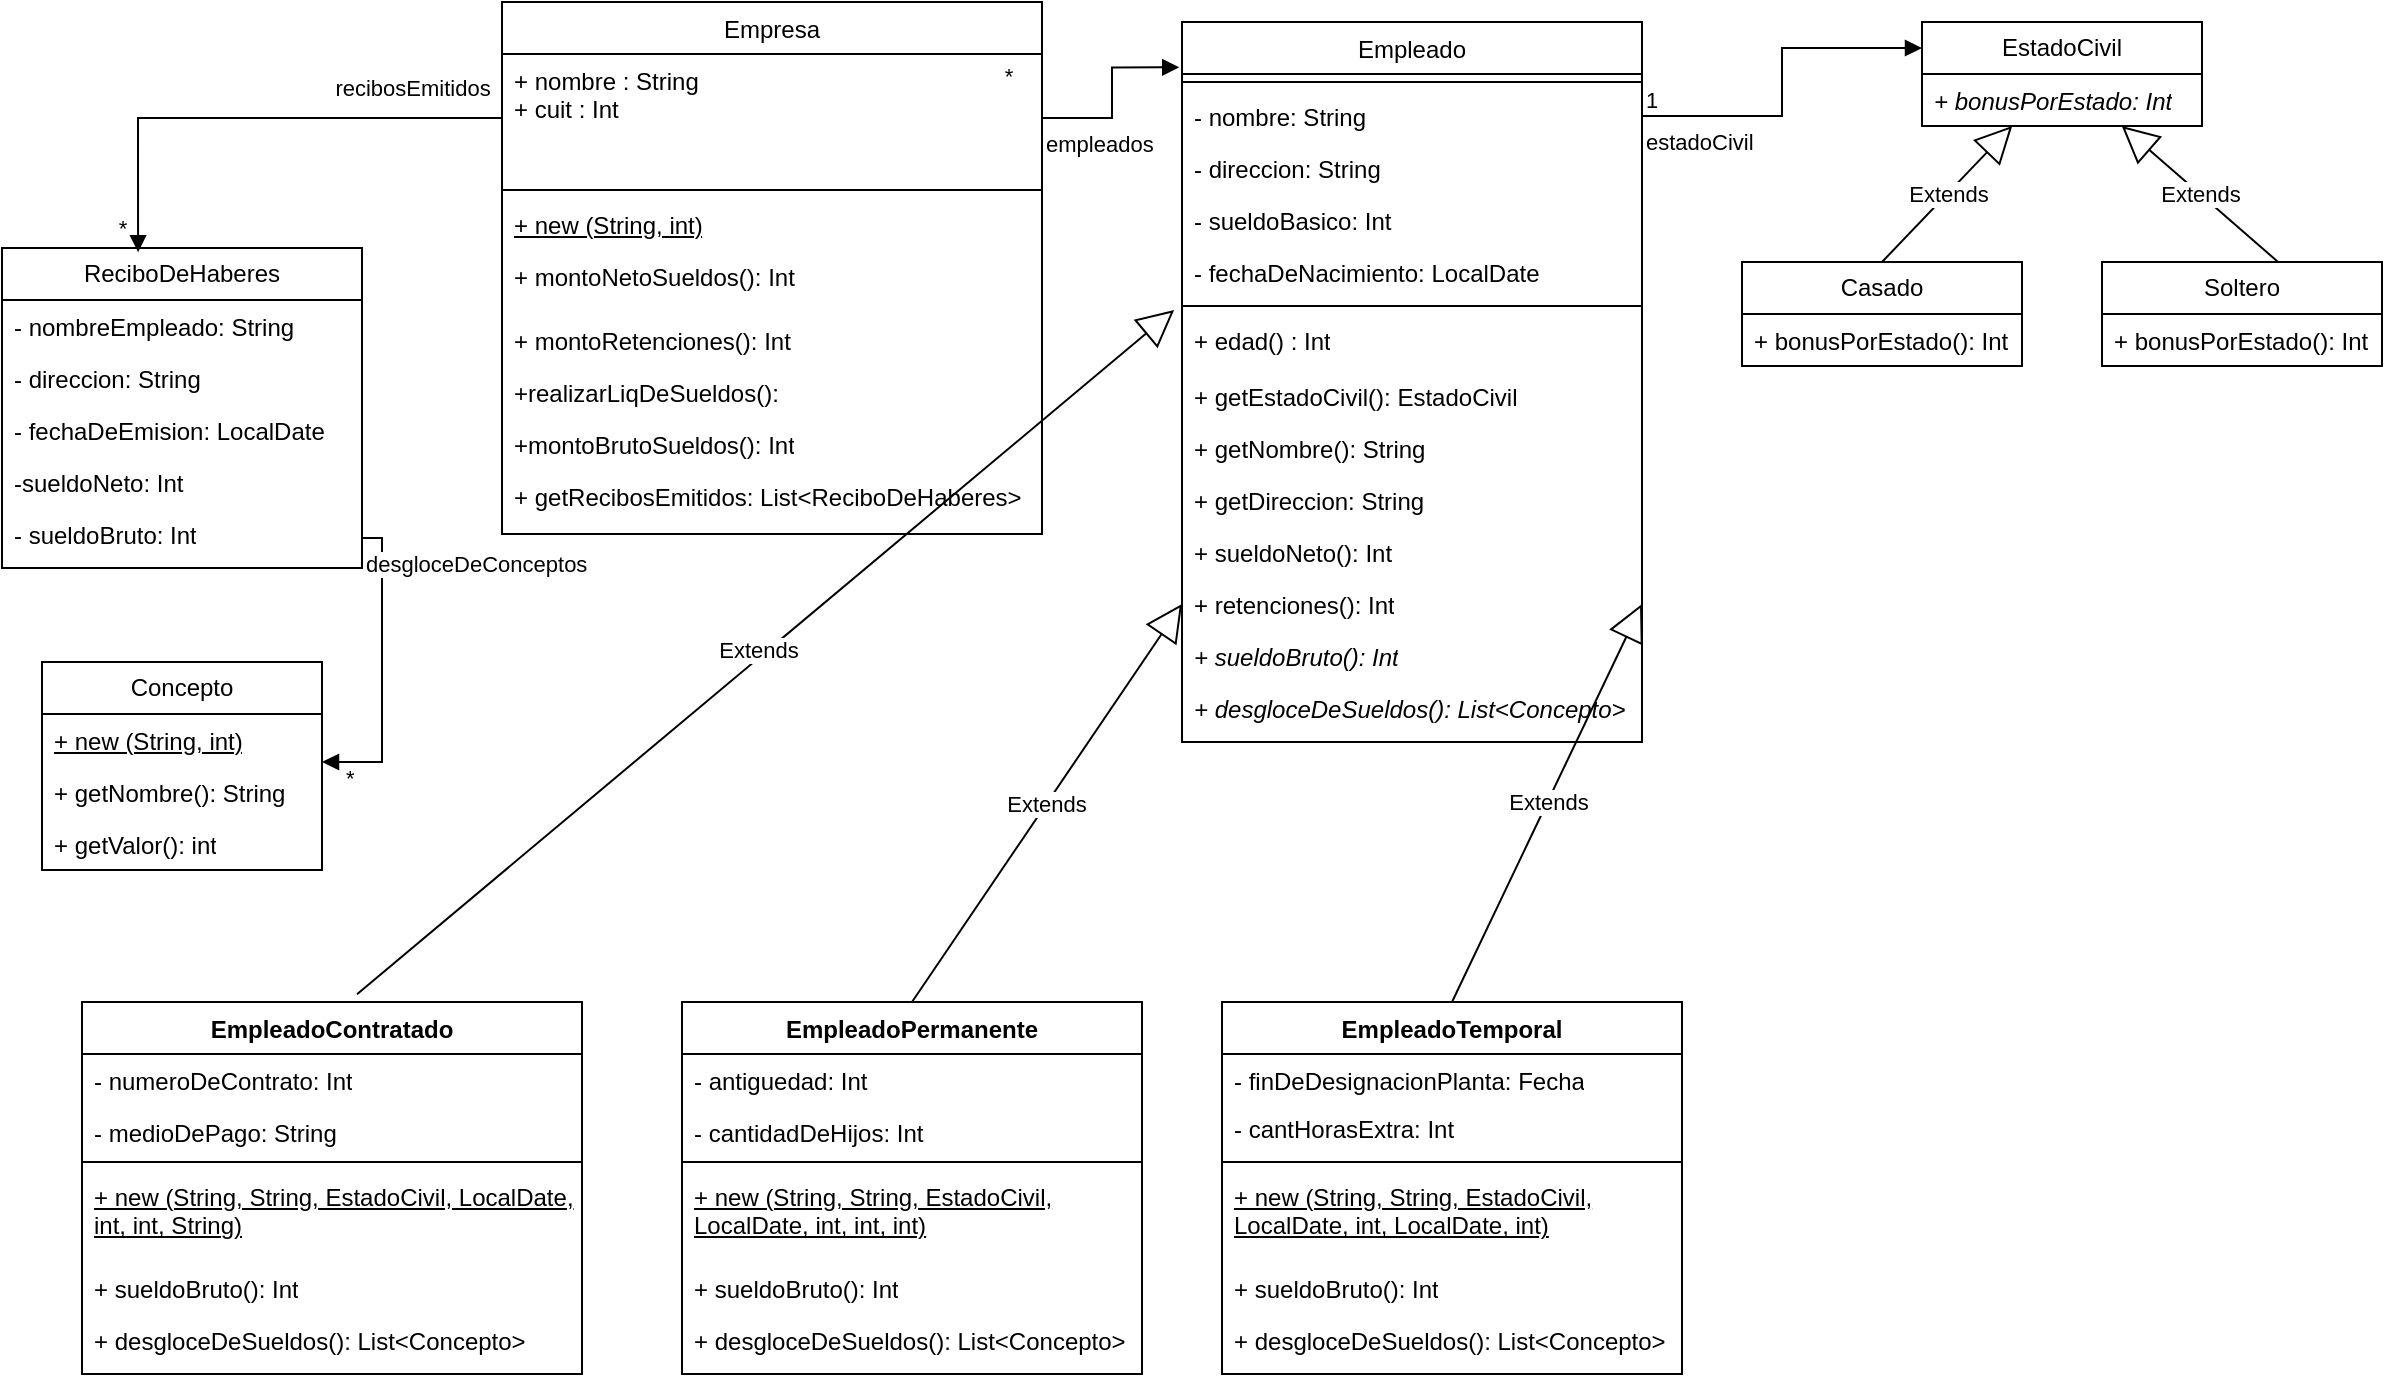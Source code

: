 <mxfile version="21.7.2" type="google">
  <diagram id="C5RBs43oDa-KdzZeNtuy" name="Page-1">
    <mxGraphModel grid="1" page="1" gridSize="10" guides="1" tooltips="1" connect="1" arrows="1" fold="1" pageScale="1" pageWidth="827" pageHeight="1169" math="0" shadow="0">
      <root>
        <mxCell id="WIyWlLk6GJQsqaUBKTNV-0" />
        <mxCell id="WIyWlLk6GJQsqaUBKTNV-1" parent="WIyWlLk6GJQsqaUBKTNV-0" />
        <mxCell id="zkfFHV4jXpPFQw0GAbJ--0" value="Empresa" style="swimlane;fontStyle=0;align=center;verticalAlign=top;childLayout=stackLayout;horizontal=1;startSize=26;horizontalStack=0;resizeParent=1;resizeLast=0;collapsible=1;marginBottom=0;rounded=0;shadow=0;strokeWidth=1;" vertex="1" parent="WIyWlLk6GJQsqaUBKTNV-1">
          <mxGeometry x="260" y="40" width="270" height="266" as="geometry">
            <mxRectangle x="230" y="140" width="160" height="26" as="alternateBounds" />
          </mxGeometry>
        </mxCell>
        <mxCell id="zkfFHV4jXpPFQw0GAbJ--1" value="+ nombre : String&#xa;+ cuit : Int   " style="text;align=left;verticalAlign=top;spacingLeft=4;spacingRight=4;overflow=hidden;rotatable=0;points=[[0,0.5],[1,0.5]];portConstraint=eastwest;" vertex="1" parent="zkfFHV4jXpPFQw0GAbJ--0">
          <mxGeometry y="26" width="270" height="64" as="geometry" />
        </mxCell>
        <mxCell id="zkfFHV4jXpPFQw0GAbJ--4" value="" style="line;html=1;strokeWidth=1;align=left;verticalAlign=middle;spacingTop=-1;spacingLeft=3;spacingRight=3;rotatable=0;labelPosition=right;points=[];portConstraint=eastwest;" vertex="1" parent="zkfFHV4jXpPFQw0GAbJ--0">
          <mxGeometry y="90" width="270" height="8" as="geometry" />
        </mxCell>
        <mxCell id="kqf3sXOYV44oBNvx0RqA-14" value="&lt;u&gt;+ new (String, int)&lt;/u&gt;" style="text;strokeColor=none;fillColor=none;align=left;verticalAlign=top;spacingLeft=4;spacingRight=4;overflow=hidden;rotatable=0;points=[[0,0.5],[1,0.5]];portConstraint=eastwest;whiteSpace=wrap;html=1;" vertex="1" parent="zkfFHV4jXpPFQw0GAbJ--0">
          <mxGeometry y="98" width="270" height="26" as="geometry" />
        </mxCell>
        <mxCell id="zkfFHV4jXpPFQw0GAbJ--5" value="+ montoNetoSueldos(): Int&#xa;" style="text;align=left;verticalAlign=top;spacingLeft=4;spacingRight=4;overflow=hidden;rotatable=0;points=[[0,0.5],[1,0.5]];portConstraint=eastwest;" vertex="1" parent="zkfFHV4jXpPFQw0GAbJ--0">
          <mxGeometry y="124" width="270" height="32" as="geometry" />
        </mxCell>
        <mxCell id="y01pH325L1v8heinwYg4-2" value="+ montoRetenciones(): Int&amp;nbsp;" style="text;strokeColor=none;fillColor=none;align=left;verticalAlign=top;spacingLeft=4;spacingRight=4;overflow=hidden;rotatable=0;points=[[0,0.5],[1,0.5]];portConstraint=eastwest;whiteSpace=wrap;html=1;" vertex="1" parent="zkfFHV4jXpPFQw0GAbJ--0">
          <mxGeometry y="156" width="270" height="26" as="geometry" />
        </mxCell>
        <mxCell id="y01pH325L1v8heinwYg4-1" value="+realizarLiqDeSueldos():" style="text;strokeColor=none;fillColor=none;align=left;verticalAlign=top;spacingLeft=4;spacingRight=4;overflow=hidden;rotatable=0;points=[[0,0.5],[1,0.5]];portConstraint=eastwest;whiteSpace=wrap;html=1;" vertex="1" parent="zkfFHV4jXpPFQw0GAbJ--0">
          <mxGeometry y="182" width="270" height="26" as="geometry" />
        </mxCell>
        <mxCell id="y01pH325L1v8heinwYg4-3" value="+montoBrutoSueldos(): Int" style="text;strokeColor=none;fillColor=none;align=left;verticalAlign=top;spacingLeft=4;spacingRight=4;overflow=hidden;rotatable=0;points=[[0,0.5],[1,0.5]];portConstraint=eastwest;whiteSpace=wrap;html=1;" vertex="1" parent="zkfFHV4jXpPFQw0GAbJ--0">
          <mxGeometry y="208" width="270" height="26" as="geometry" />
        </mxCell>
        <mxCell id="kqf3sXOYV44oBNvx0RqA-0" value="+ getRecibosEmitidos: List&amp;lt;ReciboDeHaberes&amp;gt;" style="text;strokeColor=none;fillColor=none;align=left;verticalAlign=top;spacingLeft=4;spacingRight=4;overflow=hidden;rotatable=0;points=[[0,0.5],[1,0.5]];portConstraint=eastwest;whiteSpace=wrap;html=1;" vertex="1" parent="zkfFHV4jXpPFQw0GAbJ--0">
          <mxGeometry y="234" width="270" height="32" as="geometry" />
        </mxCell>
        <mxCell id="12OXvtKY0zb774qE7lxM-0" value="&lt;span style=&quot;font-weight: normal;&quot;&gt;Empleado&lt;/span&gt;" style="swimlane;fontStyle=1;align=center;verticalAlign=top;childLayout=stackLayout;horizontal=1;startSize=26;horizontalStack=0;resizeParent=1;resizeParentMax=0;resizeLast=0;collapsible=1;marginBottom=0;whiteSpace=wrap;html=1;" vertex="1" parent="WIyWlLk6GJQsqaUBKTNV-1">
          <mxGeometry x="600" y="50" width="230" height="360" as="geometry" />
        </mxCell>
        <mxCell id="12OXvtKY0zb774qE7lxM-2" value="" style="line;strokeWidth=1;fillColor=none;align=left;verticalAlign=middle;spacingTop=-1;spacingLeft=3;spacingRight=3;rotatable=0;labelPosition=right;points=[];portConstraint=eastwest;strokeColor=inherit;" vertex="1" parent="12OXvtKY0zb774qE7lxM-0">
          <mxGeometry y="26" width="230" height="8" as="geometry" />
        </mxCell>
        <mxCell id="_xuZ75seb5IjwTtY9JxN-5" value="- nombre: String&lt;br&gt;" style="text;strokeColor=none;fillColor=none;align=left;verticalAlign=top;spacingLeft=4;spacingRight=4;overflow=hidden;rotatable=0;points=[[0,0.5],[1,0.5]];portConstraint=eastwest;whiteSpace=wrap;html=1;" vertex="1" parent="12OXvtKY0zb774qE7lxM-0">
          <mxGeometry y="34" width="230" height="26" as="geometry" />
        </mxCell>
        <mxCell id="12OXvtKY0zb774qE7lxM-30" value="- direccion: String" style="text;strokeColor=none;fillColor=none;align=left;verticalAlign=top;spacingLeft=4;spacingRight=4;overflow=hidden;rotatable=0;points=[[0,0.5],[1,0.5]];portConstraint=eastwest;whiteSpace=wrap;html=1;" vertex="1" parent="12OXvtKY0zb774qE7lxM-0">
          <mxGeometry y="60" width="230" height="26" as="geometry" />
        </mxCell>
        <mxCell id="12OXvtKY0zb774qE7lxM-33" value="- sueldoBasico: Int" style="text;strokeColor=none;fillColor=none;align=left;verticalAlign=top;spacingLeft=4;spacingRight=4;overflow=hidden;rotatable=0;points=[[0,0.5],[1,0.5]];portConstraint=eastwest;whiteSpace=wrap;html=1;" vertex="1" parent="12OXvtKY0zb774qE7lxM-0">
          <mxGeometry y="86" width="230" height="26" as="geometry" />
        </mxCell>
        <mxCell id="12OXvtKY0zb774qE7lxM-43" value="- fechaDeNacimiento: LocalDate" style="text;strokeColor=none;fillColor=none;align=left;verticalAlign=top;spacingLeft=4;spacingRight=4;overflow=hidden;rotatable=0;points=[[0,0.5],[1,0.5]];portConstraint=eastwest;whiteSpace=wrap;html=1;" vertex="1" parent="12OXvtKY0zb774qE7lxM-0">
          <mxGeometry y="112" width="230" height="26" as="geometry" />
        </mxCell>
        <mxCell id="12OXvtKY0zb774qE7lxM-29" value="" style="line;strokeWidth=1;fillColor=none;align=left;verticalAlign=middle;spacingTop=-1;spacingLeft=3;spacingRight=3;rotatable=0;labelPosition=right;points=[];portConstraint=eastwest;strokeColor=inherit;" vertex="1" parent="12OXvtKY0zb774qE7lxM-0">
          <mxGeometry y="138" width="230" height="8" as="geometry" />
        </mxCell>
        <mxCell id="12OXvtKY0zb774qE7lxM-3" value="+ edad() : Int&lt;br&gt;&amp;nbsp;" style="text;strokeColor=none;fillColor=none;align=left;verticalAlign=top;spacingLeft=4;spacingRight=4;overflow=hidden;rotatable=0;points=[[0,0.5],[1,0.5]];portConstraint=eastwest;whiteSpace=wrap;html=1;" vertex="1" parent="12OXvtKY0zb774qE7lxM-0">
          <mxGeometry y="146" width="230" height="28" as="geometry" />
        </mxCell>
        <mxCell id="kqf3sXOYV44oBNvx0RqA-33" value="+ getEstadoCivil(): EstadoCivil" style="text;strokeColor=none;fillColor=none;align=left;verticalAlign=top;spacingLeft=4;spacingRight=4;overflow=hidden;rotatable=0;points=[[0,0.5],[1,0.5]];portConstraint=eastwest;whiteSpace=wrap;html=1;" vertex="1" parent="12OXvtKY0zb774qE7lxM-0">
          <mxGeometry y="174" width="230" height="26" as="geometry" />
        </mxCell>
        <mxCell id="y01pH325L1v8heinwYg4-17" value="+ getNombre(): String" style="text;strokeColor=none;fillColor=none;align=left;verticalAlign=top;spacingLeft=4;spacingRight=4;overflow=hidden;rotatable=0;points=[[0,0.5],[1,0.5]];portConstraint=eastwest;whiteSpace=wrap;html=1;" vertex="1" parent="12OXvtKY0zb774qE7lxM-0">
          <mxGeometry y="200" width="230" height="26" as="geometry" />
        </mxCell>
        <mxCell id="y01pH325L1v8heinwYg4-18" value="+ getDireccion: String" style="text;strokeColor=none;fillColor=none;align=left;verticalAlign=top;spacingLeft=4;spacingRight=4;overflow=hidden;rotatable=0;points=[[0,0.5],[1,0.5]];portConstraint=eastwest;whiteSpace=wrap;html=1;" vertex="1" parent="12OXvtKY0zb774qE7lxM-0">
          <mxGeometry y="226" width="230" height="26" as="geometry" />
        </mxCell>
        <mxCell id="12OXvtKY0zb774qE7lxM-42" value="+ sueldoNeto(): Int" style="text;strokeColor=none;fillColor=none;align=left;verticalAlign=top;spacingLeft=4;spacingRight=4;overflow=hidden;rotatable=0;points=[[0,0.5],[1,0.5]];portConstraint=eastwest;whiteSpace=wrap;html=1;" vertex="1" parent="12OXvtKY0zb774qE7lxM-0">
          <mxGeometry y="252" width="230" height="26" as="geometry" />
        </mxCell>
        <mxCell id="12OXvtKY0zb774qE7lxM-41" value="+ retenciones(): Int" style="text;strokeColor=none;fillColor=none;align=left;verticalAlign=top;spacingLeft=4;spacingRight=4;overflow=hidden;rotatable=0;points=[[0,0.5],[1,0.5]];portConstraint=eastwest;whiteSpace=wrap;html=1;" vertex="1" parent="12OXvtKY0zb774qE7lxM-0">
          <mxGeometry y="278" width="230" height="26" as="geometry" />
        </mxCell>
        <mxCell id="12OXvtKY0zb774qE7lxM-40" value="&lt;i&gt;+ sueldoBruto(): Int&lt;/i&gt;" style="text;strokeColor=none;fillColor=none;align=left;verticalAlign=top;spacingLeft=4;spacingRight=4;overflow=hidden;rotatable=0;points=[[0,0.5],[1,0.5]];portConstraint=eastwest;whiteSpace=wrap;html=1;" vertex="1" parent="12OXvtKY0zb774qE7lxM-0">
          <mxGeometry y="304" width="230" height="26" as="geometry" />
        </mxCell>
        <mxCell id="y01pH325L1v8heinwYg4-12" value="&lt;i&gt;+ desgloceDeSueldos(): List&amp;lt;Concepto&amp;gt;&lt;br&gt;&lt;br&gt;&lt;/i&gt;" style="text;strokeColor=none;fillColor=none;align=left;verticalAlign=top;spacingLeft=4;spacingRight=4;overflow=hidden;rotatable=0;points=[[0,0.5],[1,0.5]];portConstraint=eastwest;whiteSpace=wrap;html=1;" vertex="1" parent="12OXvtKY0zb774qE7lxM-0">
          <mxGeometry y="330" width="230" height="30" as="geometry" />
        </mxCell>
        <mxCell id="12OXvtKY0zb774qE7lxM-4" value="empleados" style="endArrow=block;endFill=1;html=1;edgeStyle=orthogonalEdgeStyle;align=left;verticalAlign=top;rounded=0;entryX=-0.006;entryY=0.063;entryDx=0;entryDy=0;exitX=1;exitY=0.5;exitDx=0;exitDy=0;entryPerimeter=0;" edge="1" parent="WIyWlLk6GJQsqaUBKTNV-1" source="zkfFHV4jXpPFQw0GAbJ--1" target="12OXvtKY0zb774qE7lxM-0">
          <mxGeometry x="-1" relative="1" as="geometry">
            <mxPoint x="369.75" y="87.27" as="sourcePoint" />
            <mxPoint x="549.75" y="104.004" as="targetPoint" />
          </mxGeometry>
        </mxCell>
        <mxCell id="12OXvtKY0zb774qE7lxM-8" value="EmpleadoPermanente" style="swimlane;fontStyle=1;align=center;verticalAlign=top;childLayout=stackLayout;horizontal=1;startSize=26;horizontalStack=0;resizeParent=1;resizeParentMax=0;resizeLast=0;collapsible=1;marginBottom=0;whiteSpace=wrap;html=1;" vertex="1" parent="WIyWlLk6GJQsqaUBKTNV-1">
          <mxGeometry x="350" y="540" width="230" height="186" as="geometry" />
        </mxCell>
        <mxCell id="12OXvtKY0zb774qE7lxM-39" value="- antiguedad: Int" style="text;strokeColor=none;fillColor=none;align=left;verticalAlign=top;spacingLeft=4;spacingRight=4;overflow=hidden;rotatable=0;points=[[0,0.5],[1,0.5]];portConstraint=eastwest;whiteSpace=wrap;html=1;" vertex="1" parent="12OXvtKY0zb774qE7lxM-8">
          <mxGeometry y="26" width="230" height="26" as="geometry" />
        </mxCell>
        <mxCell id="12OXvtKY0zb774qE7lxM-9" value="- cantidadDeHijos: Int" style="text;strokeColor=none;fillColor=none;align=left;verticalAlign=top;spacingLeft=4;spacingRight=4;overflow=hidden;rotatable=0;points=[[0,0.5],[1,0.5]];portConstraint=eastwest;whiteSpace=wrap;html=1;" vertex="1" parent="12OXvtKY0zb774qE7lxM-8">
          <mxGeometry y="52" width="230" height="24" as="geometry" />
        </mxCell>
        <mxCell id="12OXvtKY0zb774qE7lxM-10" value="" style="line;strokeWidth=1;fillColor=none;align=left;verticalAlign=middle;spacingTop=-1;spacingLeft=3;spacingRight=3;rotatable=0;labelPosition=right;points=[];portConstraint=eastwest;strokeColor=inherit;" vertex="1" parent="12OXvtKY0zb774qE7lxM-8">
          <mxGeometry y="76" width="230" height="8" as="geometry" />
        </mxCell>
        <mxCell id="kqf3sXOYV44oBNvx0RqA-17" value="&lt;u&gt;+ new (String, String, EstadoCivil, LocalDate, int, int, int)&lt;/u&gt;" style="text;strokeColor=none;fillColor=none;align=left;verticalAlign=top;spacingLeft=4;spacingRight=4;overflow=hidden;rotatable=0;points=[[0,0.5],[1,0.5]];portConstraint=eastwest;whiteSpace=wrap;html=1;" vertex="1" parent="12OXvtKY0zb774qE7lxM-8">
          <mxGeometry y="84" width="230" height="46" as="geometry" />
        </mxCell>
        <mxCell id="12OXvtKY0zb774qE7lxM-36" value="+ sueldoBruto(): Int" style="text;strokeColor=none;fillColor=none;align=left;verticalAlign=top;spacingLeft=4;spacingRight=4;overflow=hidden;rotatable=0;points=[[0,0.5],[1,0.5]];portConstraint=eastwest;whiteSpace=wrap;html=1;" vertex="1" parent="12OXvtKY0zb774qE7lxM-8">
          <mxGeometry y="130" width="230" height="26" as="geometry" />
        </mxCell>
        <mxCell id="y01pH325L1v8heinwYg4-8" value="+ desgloceDeSueldos(): List&amp;lt;Concepto&amp;gt;" style="text;strokeColor=none;fillColor=none;align=left;verticalAlign=top;spacingLeft=4;spacingRight=4;overflow=hidden;rotatable=0;points=[[0,0.5],[1,0.5]];portConstraint=eastwest;whiteSpace=wrap;html=1;" vertex="1" parent="12OXvtKY0zb774qE7lxM-8">
          <mxGeometry y="156" width="230" height="30" as="geometry" />
        </mxCell>
        <mxCell id="12OXvtKY0zb774qE7lxM-12" value="EmpleadoTemporal" style="swimlane;fontStyle=1;align=center;verticalAlign=top;childLayout=stackLayout;horizontal=1;startSize=26;horizontalStack=0;resizeParent=1;resizeParentMax=0;resizeLast=0;collapsible=1;marginBottom=0;whiteSpace=wrap;html=1;" vertex="1" parent="WIyWlLk6GJQsqaUBKTNV-1">
          <mxGeometry x="620" y="540" width="230" height="186" as="geometry" />
        </mxCell>
        <mxCell id="12OXvtKY0zb774qE7lxM-13" value="- finDeDesignacionPlanta: Fecha&lt;br&gt;" style="text;strokeColor=none;fillColor=none;align=left;verticalAlign=top;spacingLeft=4;spacingRight=4;overflow=hidden;rotatable=0;points=[[0,0.5],[1,0.5]];portConstraint=eastwest;whiteSpace=wrap;html=1;" vertex="1" parent="12OXvtKY0zb774qE7lxM-12">
          <mxGeometry y="26" width="230" height="24" as="geometry" />
        </mxCell>
        <mxCell id="12OXvtKY0zb774qE7lxM-38" value="- cantHorasExtra: Int" style="text;strokeColor=none;fillColor=none;align=left;verticalAlign=top;spacingLeft=4;spacingRight=4;overflow=hidden;rotatable=0;points=[[0,0.5],[1,0.5]];portConstraint=eastwest;whiteSpace=wrap;html=1;" vertex="1" parent="12OXvtKY0zb774qE7lxM-12">
          <mxGeometry y="50" width="230" height="26" as="geometry" />
        </mxCell>
        <mxCell id="12OXvtKY0zb774qE7lxM-14" value="" style="line;strokeWidth=1;fillColor=none;align=left;verticalAlign=middle;spacingTop=-1;spacingLeft=3;spacingRight=3;rotatable=0;labelPosition=right;points=[];portConstraint=eastwest;strokeColor=inherit;" vertex="1" parent="12OXvtKY0zb774qE7lxM-12">
          <mxGeometry y="76" width="230" height="8" as="geometry" />
        </mxCell>
        <mxCell id="kqf3sXOYV44oBNvx0RqA-18" value="&lt;u&gt;+ new (String, String, EstadoCivil, LocalDate, int, LocalDate, int)&lt;/u&gt;" style="text;strokeColor=none;fillColor=none;align=left;verticalAlign=top;spacingLeft=4;spacingRight=4;overflow=hidden;rotatable=0;points=[[0,0.5],[1,0.5]];portConstraint=eastwest;whiteSpace=wrap;html=1;" vertex="1" parent="12OXvtKY0zb774qE7lxM-12">
          <mxGeometry y="84" width="230" height="46" as="geometry" />
        </mxCell>
        <mxCell id="12OXvtKY0zb774qE7lxM-34" value="+ sueldoBruto(): Int" style="text;strokeColor=none;fillColor=none;align=left;verticalAlign=top;spacingLeft=4;spacingRight=4;overflow=hidden;rotatable=0;points=[[0,0.5],[1,0.5]];portConstraint=eastwest;whiteSpace=wrap;html=1;" vertex="1" parent="12OXvtKY0zb774qE7lxM-12">
          <mxGeometry y="130" width="230" height="26" as="geometry" />
        </mxCell>
        <mxCell id="y01pH325L1v8heinwYg4-9" value="+ desgloceDeSueldos(): List&amp;lt;Concepto&amp;gt;" style="text;strokeColor=none;fillColor=none;align=left;verticalAlign=top;spacingLeft=4;spacingRight=4;overflow=hidden;rotatable=0;points=[[0,0.5],[1,0.5]];portConstraint=eastwest;whiteSpace=wrap;html=1;" vertex="1" parent="12OXvtKY0zb774qE7lxM-12">
          <mxGeometry y="156" width="230" height="30" as="geometry" />
        </mxCell>
        <mxCell id="12OXvtKY0zb774qE7lxM-19" value="ReciboDeHaberes" style="swimlane;fontStyle=0;childLayout=stackLayout;horizontal=1;startSize=26;fillColor=none;horizontalStack=0;resizeParent=1;resizeParentMax=0;resizeLast=0;collapsible=1;marginBottom=0;whiteSpace=wrap;html=1;" vertex="1" parent="WIyWlLk6GJQsqaUBKTNV-1">
          <mxGeometry x="10" y="163" width="180" height="160" as="geometry" />
        </mxCell>
        <mxCell id="12OXvtKY0zb774qE7lxM-20" value="- nombreEmpleado: String" style="text;strokeColor=none;fillColor=none;align=left;verticalAlign=top;spacingLeft=4;spacingRight=4;overflow=hidden;rotatable=0;points=[[0,0.5],[1,0.5]];portConstraint=eastwest;whiteSpace=wrap;html=1;" vertex="1" parent="12OXvtKY0zb774qE7lxM-19">
          <mxGeometry y="26" width="180" height="26" as="geometry" />
        </mxCell>
        <mxCell id="12OXvtKY0zb774qE7lxM-21" value="- direccion: String" style="text;strokeColor=none;fillColor=none;align=left;verticalAlign=top;spacingLeft=4;spacingRight=4;overflow=hidden;rotatable=0;points=[[0,0.5],[1,0.5]];portConstraint=eastwest;whiteSpace=wrap;html=1;" vertex="1" parent="12OXvtKY0zb774qE7lxM-19">
          <mxGeometry y="52" width="180" height="26" as="geometry" />
        </mxCell>
        <mxCell id="12OXvtKY0zb774qE7lxM-23" value="- fechaDeEmision: LocalDate" style="text;strokeColor=none;fillColor=none;align=left;verticalAlign=top;spacingLeft=4;spacingRight=4;overflow=hidden;rotatable=0;points=[[0,0.5],[1,0.5]];portConstraint=eastwest;whiteSpace=wrap;html=1;" vertex="1" parent="12OXvtKY0zb774qE7lxM-19">
          <mxGeometry y="78" width="180" height="26" as="geometry" />
        </mxCell>
        <mxCell id="12OXvtKY0zb774qE7lxM-24" value="-sueldoNeto: Int&lt;br&gt;" style="text;strokeColor=none;fillColor=none;align=left;verticalAlign=top;spacingLeft=4;spacingRight=4;overflow=hidden;rotatable=0;points=[[0,0.5],[1,0.5]];portConstraint=eastwest;whiteSpace=wrap;html=1;" vertex="1" parent="12OXvtKY0zb774qE7lxM-19">
          <mxGeometry y="104" width="180" height="26" as="geometry" />
        </mxCell>
        <mxCell id="12OXvtKY0zb774qE7lxM-22" value="- sueldoBruto: Int" style="text;strokeColor=none;fillColor=none;align=left;verticalAlign=top;spacingLeft=4;spacingRight=4;overflow=hidden;rotatable=0;points=[[0,0.5],[1,0.5]];portConstraint=eastwest;whiteSpace=wrap;html=1;" vertex="1" parent="12OXvtKY0zb774qE7lxM-19">
          <mxGeometry y="130" width="180" height="30" as="geometry" />
        </mxCell>
        <mxCell id="y01pH325L1v8heinwYg4-4" value="EmpleadoContratado" style="swimlane;fontStyle=1;align=center;verticalAlign=top;childLayout=stackLayout;horizontal=1;startSize=26;horizontalStack=0;resizeParent=1;resizeParentMax=0;resizeLast=0;collapsible=1;marginBottom=0;whiteSpace=wrap;html=1;" vertex="1" parent="WIyWlLk6GJQsqaUBKTNV-1">
          <mxGeometry x="50" y="540" width="250" height="186" as="geometry" />
        </mxCell>
        <mxCell id="y01pH325L1v8heinwYg4-5" value="- numeroDeContrato: Int&lt;br&gt;" style="text;strokeColor=none;fillColor=none;align=left;verticalAlign=top;spacingLeft=4;spacingRight=4;overflow=hidden;rotatable=0;points=[[0,0.5],[1,0.5]];portConstraint=eastwest;whiteSpace=wrap;html=1;" vertex="1" parent="y01pH325L1v8heinwYg4-4">
          <mxGeometry y="26" width="250" height="26" as="geometry" />
        </mxCell>
        <mxCell id="y01pH325L1v8heinwYg4-11" value="- medioDePago: String" style="text;strokeColor=none;fillColor=none;align=left;verticalAlign=top;spacingLeft=4;spacingRight=4;overflow=hidden;rotatable=0;points=[[0,0.5],[1,0.5]];portConstraint=eastwest;whiteSpace=wrap;html=1;" vertex="1" parent="y01pH325L1v8heinwYg4-4">
          <mxGeometry y="52" width="250" height="24" as="geometry" />
        </mxCell>
        <mxCell id="y01pH325L1v8heinwYg4-6" value="" style="line;strokeWidth=1;fillColor=none;align=left;verticalAlign=middle;spacingTop=-1;spacingLeft=3;spacingRight=3;rotatable=0;labelPosition=right;points=[];portConstraint=eastwest;strokeColor=inherit;" vertex="1" parent="y01pH325L1v8heinwYg4-4">
          <mxGeometry y="76" width="250" height="8" as="geometry" />
        </mxCell>
        <mxCell id="kqf3sXOYV44oBNvx0RqA-15" value="&lt;u&gt;+ new (String, String, EstadoCivil, LocalDate, int, int, String)&lt;/u&gt;" style="text;strokeColor=none;fillColor=none;align=left;verticalAlign=top;spacingLeft=4;spacingRight=4;overflow=hidden;rotatable=0;points=[[0,0.5],[1,0.5]];portConstraint=eastwest;whiteSpace=wrap;html=1;" vertex="1" parent="y01pH325L1v8heinwYg4-4">
          <mxGeometry y="84" width="250" height="46" as="geometry" />
        </mxCell>
        <mxCell id="y01pH325L1v8heinwYg4-7" value="+ sueldoBruto(): Int" style="text;strokeColor=none;fillColor=none;align=left;verticalAlign=top;spacingLeft=4;spacingRight=4;overflow=hidden;rotatable=0;points=[[0,0.5],[1,0.5]];portConstraint=eastwest;whiteSpace=wrap;html=1;" vertex="1" parent="y01pH325L1v8heinwYg4-4">
          <mxGeometry y="130" width="250" height="26" as="geometry" />
        </mxCell>
        <mxCell id="y01pH325L1v8heinwYg4-10" value="+ desgloceDeSueldos(): List&amp;lt;Concepto&amp;gt;" style="text;strokeColor=none;fillColor=none;align=left;verticalAlign=top;spacingLeft=4;spacingRight=4;overflow=hidden;rotatable=0;points=[[0,0.5],[1,0.5]];portConstraint=eastwest;whiteSpace=wrap;html=1;" vertex="1" parent="y01pH325L1v8heinwYg4-4">
          <mxGeometry y="156" width="250" height="30" as="geometry" />
        </mxCell>
        <mxCell id="y01pH325L1v8heinwYg4-13" value="Extends" style="endArrow=block;endSize=16;endFill=0;html=1;rounded=0;exitX=0.55;exitY=-0.021;exitDx=0;exitDy=0;exitPerimeter=0;entryX=-0.017;entryY=-0.071;entryDx=0;entryDy=0;entryPerimeter=0;" edge="1" parent="WIyWlLk6GJQsqaUBKTNV-1" source="y01pH325L1v8heinwYg4-4" target="12OXvtKY0zb774qE7lxM-3">
          <mxGeometry x="-0.007" y="3" width="160" relative="1" as="geometry">
            <mxPoint x="330" y="390" as="sourcePoint" />
            <mxPoint x="640" y="450" as="targetPoint" />
            <mxPoint as="offset" />
          </mxGeometry>
        </mxCell>
        <mxCell id="y01pH325L1v8heinwYg4-14" value="Extends" style="endArrow=block;endSize=16;endFill=0;html=1;rounded=0;exitX=0.5;exitY=0;exitDx=0;exitDy=0;entryX=0;entryY=0.5;entryDx=0;entryDy=0;" edge="1" parent="WIyWlLk6GJQsqaUBKTNV-1" source="12OXvtKY0zb774qE7lxM-8" target="12OXvtKY0zb774qE7lxM-41">
          <mxGeometry width="160" relative="1" as="geometry">
            <mxPoint x="330" y="390" as="sourcePoint" />
            <mxPoint x="640" y="450" as="targetPoint" />
          </mxGeometry>
        </mxCell>
        <mxCell id="y01pH325L1v8heinwYg4-15" value="Extends" style="endArrow=block;endSize=16;endFill=0;html=1;rounded=0;exitX=0.5;exitY=0;exitDx=0;exitDy=0;entryX=1;entryY=0.5;entryDx=0;entryDy=0;" edge="1" parent="WIyWlLk6GJQsqaUBKTNV-1" source="12OXvtKY0zb774qE7lxM-12" target="12OXvtKY0zb774qE7lxM-41">
          <mxGeometry width="160" relative="1" as="geometry">
            <mxPoint x="330" y="390" as="sourcePoint" />
            <mxPoint x="490" y="390" as="targetPoint" />
          </mxGeometry>
        </mxCell>
        <mxCell id="_xuZ75seb5IjwTtY9JxN-0" value="" style="endArrow=block;endFill=1;html=1;edgeStyle=orthogonalEdgeStyle;align=left;verticalAlign=top;rounded=0;exitX=0;exitY=0.5;exitDx=0;exitDy=0;entryX=0.378;entryY=0.013;entryDx=0;entryDy=0;entryPerimeter=0;" edge="1" parent="WIyWlLk6GJQsqaUBKTNV-1" source="zkfFHV4jXpPFQw0GAbJ--1" target="12OXvtKY0zb774qE7lxM-19">
          <mxGeometry x="-1" relative="1" as="geometry">
            <mxPoint x="330" y="390" as="sourcePoint" />
            <mxPoint x="490" y="390" as="targetPoint" />
          </mxGeometry>
        </mxCell>
        <mxCell id="_xuZ75seb5IjwTtY9JxN-2" value="recibosEmitidos" style="edgeLabel;html=1;align=center;verticalAlign=middle;resizable=0;points=[];" connectable="0" vertex="1" parent="_xuZ75seb5IjwTtY9JxN-0">
          <mxGeometry x="-0.725" relative="1" as="geometry">
            <mxPoint x="-11" y="-15" as="offset" />
          </mxGeometry>
        </mxCell>
        <mxCell id="_xuZ75seb5IjwTtY9JxN-3" value="*" style="edgeLabel;html=1;align=center;verticalAlign=middle;resizable=0;points=[];" connectable="0" vertex="1" parent="_xuZ75seb5IjwTtY9JxN-0">
          <mxGeometry x="0.901" y="-1" relative="1" as="geometry">
            <mxPoint x="-7" as="offset" />
          </mxGeometry>
        </mxCell>
        <mxCell id="_xuZ75seb5IjwTtY9JxN-6" value="*" style="edgeLabel;html=1;align=center;verticalAlign=middle;resizable=0;points=[];" connectable="0" vertex="1" parent="WIyWlLk6GJQsqaUBKTNV-1">
          <mxGeometry x="79.997" y="400.0" as="geometry">
            <mxPoint x="433" y="-323" as="offset" />
          </mxGeometry>
        </mxCell>
        <mxCell id="kqf3sXOYV44oBNvx0RqA-1" value="Concepto" style="swimlane;fontStyle=0;childLayout=stackLayout;horizontal=1;startSize=26;fillColor=none;horizontalStack=0;resizeParent=1;resizeParentMax=0;resizeLast=0;collapsible=1;marginBottom=0;whiteSpace=wrap;html=1;" vertex="1" parent="WIyWlLk6GJQsqaUBKTNV-1">
          <mxGeometry x="30" y="370" width="140" height="104" as="geometry" />
        </mxCell>
        <mxCell id="kqf3sXOYV44oBNvx0RqA-2" value="&lt;u&gt;+ new (String, int)&lt;/u&gt;" style="text;strokeColor=none;fillColor=none;align=left;verticalAlign=top;spacingLeft=4;spacingRight=4;overflow=hidden;rotatable=0;points=[[0,0.5],[1,0.5]];portConstraint=eastwest;whiteSpace=wrap;html=1;" vertex="1" parent="kqf3sXOYV44oBNvx0RqA-1">
          <mxGeometry y="26" width="140" height="26" as="geometry" />
        </mxCell>
        <mxCell id="kqf3sXOYV44oBNvx0RqA-4" value="+ getNombre(): String&lt;br&gt;" style="text;strokeColor=none;fillColor=none;align=left;verticalAlign=top;spacingLeft=4;spacingRight=4;overflow=hidden;rotatable=0;points=[[0,0.5],[1,0.5]];portConstraint=eastwest;whiteSpace=wrap;html=1;" vertex="1" parent="kqf3sXOYV44oBNvx0RqA-1">
          <mxGeometry y="52" width="140" height="26" as="geometry" />
        </mxCell>
        <mxCell id="kqf3sXOYV44oBNvx0RqA-5" value="+ getValor(): int&lt;br&gt;" style="text;strokeColor=none;fillColor=none;align=left;verticalAlign=top;spacingLeft=4;spacingRight=4;overflow=hidden;rotatable=0;points=[[0,0.5],[1,0.5]];portConstraint=eastwest;whiteSpace=wrap;html=1;" vertex="1" parent="kqf3sXOYV44oBNvx0RqA-1">
          <mxGeometry y="78" width="140" height="26" as="geometry" />
        </mxCell>
        <mxCell id="kqf3sXOYV44oBNvx0RqA-12" value="desgloceDeConceptos" style="endArrow=block;endFill=1;html=1;edgeStyle=orthogonalEdgeStyle;align=left;verticalAlign=top;rounded=0;exitX=1;exitY=0.5;exitDx=0;exitDy=0;entryX=1;entryY=-0.077;entryDx=0;entryDy=0;entryPerimeter=0;" edge="1" parent="WIyWlLk6GJQsqaUBKTNV-1" source="12OXvtKY0zb774qE7lxM-22" target="kqf3sXOYV44oBNvx0RqA-4">
          <mxGeometry x="-1" relative="1" as="geometry">
            <mxPoint x="180" y="360" as="sourcePoint" />
            <mxPoint x="340" y="360" as="targetPoint" />
          </mxGeometry>
        </mxCell>
        <mxCell id="kqf3sXOYV44oBNvx0RqA-13" value="*" style="edgeLabel;resizable=0;html=1;align=left;verticalAlign=bottom;" connectable="0" vertex="1" parent="kqf3sXOYV44oBNvx0RqA-12">
          <mxGeometry x="-1" relative="1" as="geometry">
            <mxPoint x="-10" y="128" as="offset" />
          </mxGeometry>
        </mxCell>
        <mxCell id="kqf3sXOYV44oBNvx0RqA-19" value="EstadoCivil" style="swimlane;fontStyle=0;childLayout=stackLayout;horizontal=1;startSize=26;fillColor=none;horizontalStack=0;resizeParent=1;resizeParentMax=0;resizeLast=0;collapsible=1;marginBottom=0;whiteSpace=wrap;html=1;" vertex="1" parent="WIyWlLk6GJQsqaUBKTNV-1">
          <mxGeometry x="970" y="50" width="140" height="52" as="geometry" />
        </mxCell>
        <mxCell id="kqf3sXOYV44oBNvx0RqA-20" value="&lt;i&gt;+ bonusPorEstado: Int&lt;/i&gt;" style="text;strokeColor=none;fillColor=none;align=left;verticalAlign=top;spacingLeft=4;spacingRight=4;overflow=hidden;rotatable=0;points=[[0,0.5],[1,0.5]];portConstraint=eastwest;whiteSpace=wrap;html=1;" vertex="1" parent="kqf3sXOYV44oBNvx0RqA-19">
          <mxGeometry y="26" width="140" height="26" as="geometry" />
        </mxCell>
        <mxCell id="kqf3sXOYV44oBNvx0RqA-23" value="Casado" style="swimlane;fontStyle=0;childLayout=stackLayout;horizontal=1;startSize=26;fillColor=none;horizontalStack=0;resizeParent=1;resizeParentMax=0;resizeLast=0;collapsible=1;marginBottom=0;whiteSpace=wrap;html=1;" vertex="1" parent="WIyWlLk6GJQsqaUBKTNV-1">
          <mxGeometry x="880" y="170" width="140" height="52" as="geometry" />
        </mxCell>
        <mxCell id="kqf3sXOYV44oBNvx0RqA-24" value="+ bonusPorEstado(): Int" style="text;strokeColor=none;fillColor=none;align=left;verticalAlign=top;spacingLeft=4;spacingRight=4;overflow=hidden;rotatable=0;points=[[0,0.5],[1,0.5]];portConstraint=eastwest;whiteSpace=wrap;html=1;" vertex="1" parent="kqf3sXOYV44oBNvx0RqA-23">
          <mxGeometry y="26" width="140" height="26" as="geometry" />
        </mxCell>
        <mxCell id="kqf3sXOYV44oBNvx0RqA-27" value="Soltero" style="swimlane;fontStyle=0;childLayout=stackLayout;horizontal=1;startSize=26;fillColor=none;horizontalStack=0;resizeParent=1;resizeParentMax=0;resizeLast=0;collapsible=1;marginBottom=0;whiteSpace=wrap;html=1;" vertex="1" parent="WIyWlLk6GJQsqaUBKTNV-1">
          <mxGeometry x="1060" y="170" width="140" height="52" as="geometry" />
        </mxCell>
        <mxCell id="kqf3sXOYV44oBNvx0RqA-28" value="+ bonusPorEstado(): Int" style="text;strokeColor=none;fillColor=none;align=left;verticalAlign=top;spacingLeft=4;spacingRight=4;overflow=hidden;rotatable=0;points=[[0,0.5],[1,0.5]];portConstraint=eastwest;whiteSpace=wrap;html=1;" vertex="1" parent="kqf3sXOYV44oBNvx0RqA-27">
          <mxGeometry y="26" width="140" height="26" as="geometry" />
        </mxCell>
        <mxCell id="kqf3sXOYV44oBNvx0RqA-29" value="Extends" style="endArrow=block;endSize=16;endFill=0;html=1;rounded=0;exitX=0.5;exitY=0;exitDx=0;exitDy=0;" edge="1" parent="WIyWlLk6GJQsqaUBKTNV-1" source="kqf3sXOYV44oBNvx0RqA-23" target="kqf3sXOYV44oBNvx0RqA-19">
          <mxGeometry width="160" relative="1" as="geometry">
            <mxPoint x="900" y="300" as="sourcePoint" />
            <mxPoint x="1060" y="300" as="targetPoint" />
          </mxGeometry>
        </mxCell>
        <mxCell id="kqf3sXOYV44oBNvx0RqA-30" value="Extends" style="endArrow=block;endSize=16;endFill=0;html=1;rounded=0;exitX=0.629;exitY=0;exitDx=0;exitDy=0;exitPerimeter=0;" edge="1" parent="WIyWlLk6GJQsqaUBKTNV-1" source="kqf3sXOYV44oBNvx0RqA-27" target="kqf3sXOYV44oBNvx0RqA-19">
          <mxGeometry width="160" relative="1" as="geometry">
            <mxPoint x="900" y="300" as="sourcePoint" />
            <mxPoint x="1060" y="300" as="targetPoint" />
          </mxGeometry>
        </mxCell>
        <mxCell id="kqf3sXOYV44oBNvx0RqA-31" value="estadoCivil" style="endArrow=block;endFill=1;html=1;edgeStyle=orthogonalEdgeStyle;align=left;verticalAlign=top;rounded=0;exitX=1;exitY=0.5;exitDx=0;exitDy=0;entryX=0;entryY=0.25;entryDx=0;entryDy=0;" edge="1" parent="WIyWlLk6GJQsqaUBKTNV-1" source="_xuZ75seb5IjwTtY9JxN-5" target="kqf3sXOYV44oBNvx0RqA-19">
          <mxGeometry x="-1" relative="1" as="geometry">
            <mxPoint x="900" y="300" as="sourcePoint" />
            <mxPoint x="1060" y="300" as="targetPoint" />
          </mxGeometry>
        </mxCell>
        <mxCell id="kqf3sXOYV44oBNvx0RqA-32" value="1" style="edgeLabel;resizable=0;html=1;align=left;verticalAlign=bottom;" connectable="0" vertex="1" parent="kqf3sXOYV44oBNvx0RqA-31">
          <mxGeometry x="-1" relative="1" as="geometry" />
        </mxCell>
      </root>
    </mxGraphModel>
  </diagram>
</mxfile>
